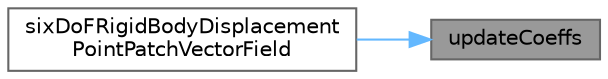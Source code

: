 digraph "updateCoeffs"
{
 // LATEX_PDF_SIZE
  bgcolor="transparent";
  edge [fontname=Helvetica,fontsize=10,labelfontname=Helvetica,labelfontsize=10];
  node [fontname=Helvetica,fontsize=10,shape=box,height=0.2,width=0.4];
  rankdir="RL";
  Node1 [id="Node000001",label="updateCoeffs",height=0.2,width=0.4,color="gray40", fillcolor="grey60", style="filled", fontcolor="black",tooltip=" "];
  Node1 -> Node2 [id="edge1_Node000001_Node000002",dir="back",color="steelblue1",style="solid",tooltip=" "];
  Node2 [id="Node000002",label="sixDoFRigidBodyDisplacement\lPointPatchVectorField",height=0.2,width=0.4,color="grey40", fillcolor="white", style="filled",URL="$classFoam_1_1sixDoFRigidBodyDisplacementPointPatchVectorField.html#ae3004a880f41e1c690975d16a1b54968",tooltip=" "];
}
